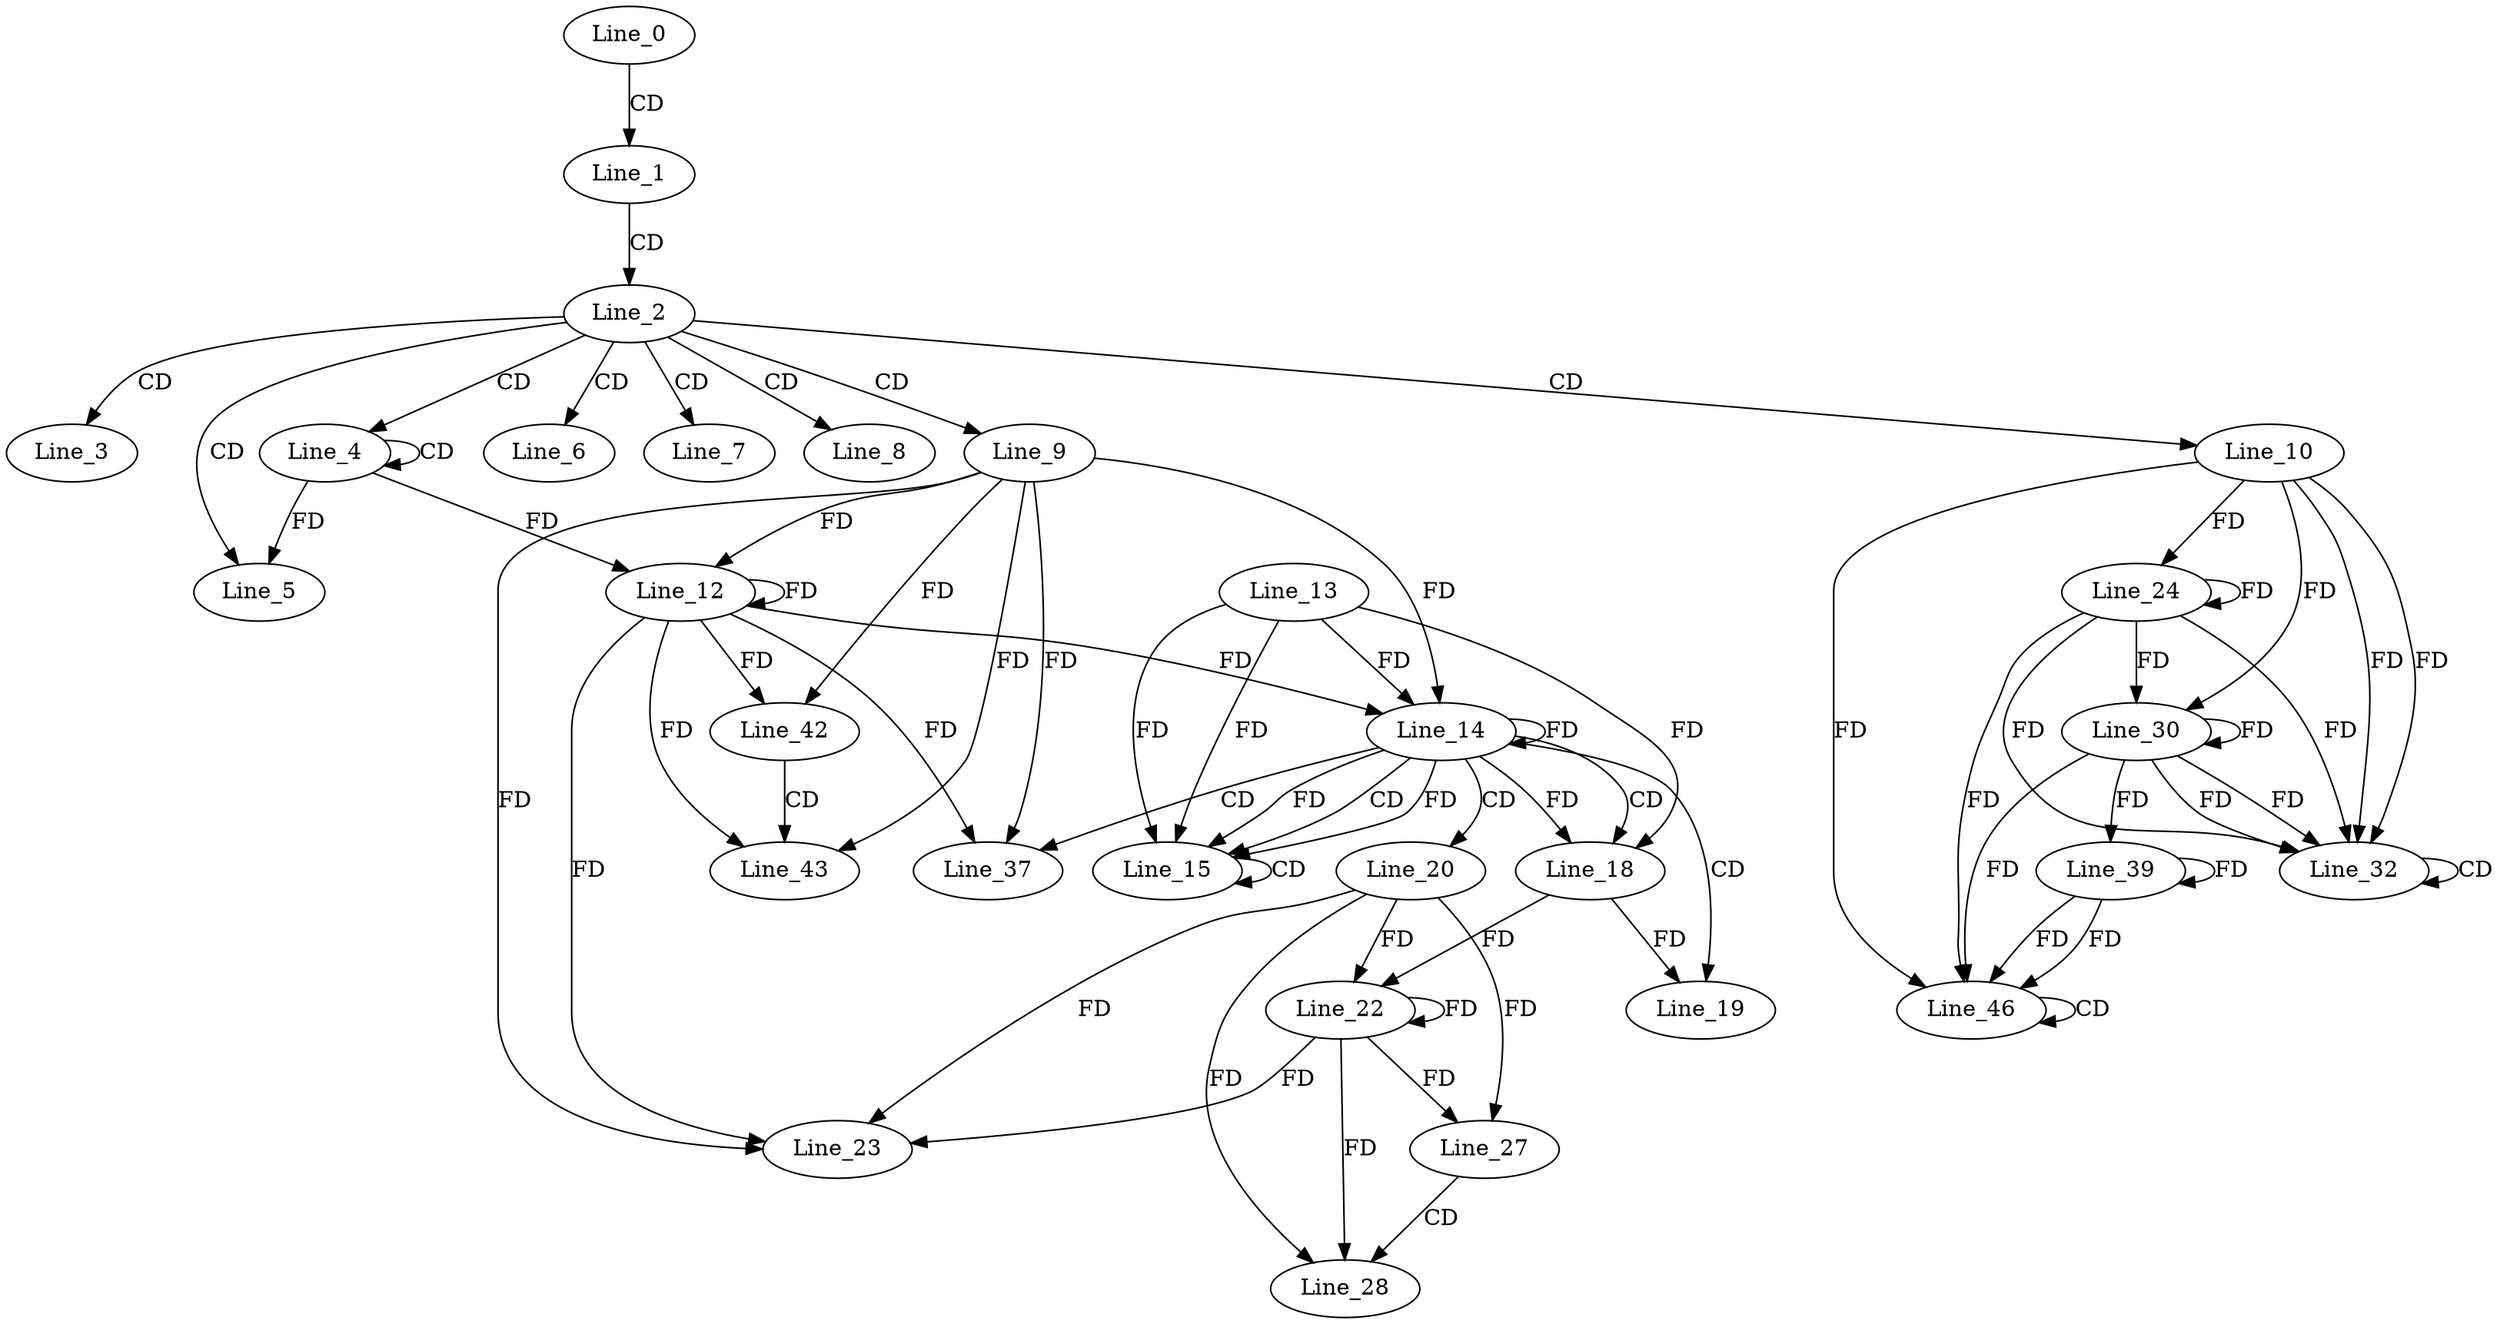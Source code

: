 digraph G {
  Line_0;
  Line_1;
  Line_2;
  Line_3;
  Line_3;
  Line_4;
  Line_4;
  Line_5;
  Line_6;
  Line_6;
  Line_7;
  Line_8;
  Line_8;
  Line_9;
  Line_10;
  Line_12;
  Line_12;
  Line_14;
  Line_13;
  Line_14;
  Line_14;
  Line_15;
  Line_15;
  Line_18;
  Line_18;
  Line_19;
  Line_19;
  Line_20;
  Line_22;
  Line_22;
  Line_23;
  Line_24;
  Line_27;
  Line_28;
  Line_30;
  Line_32;
  Line_32;
  Line_37;
  Line_39;
  Line_42;
  Line_43;
  Line_46;
  Line_46;
  Line_0 -> Line_1 [ label="CD" ];
  Line_1 -> Line_2 [ label="CD" ];
  Line_2 -> Line_3 [ label="CD" ];
  Line_2 -> Line_4 [ label="CD" ];
  Line_4 -> Line_4 [ label="CD" ];
  Line_2 -> Line_5 [ label="CD" ];
  Line_4 -> Line_5 [ label="FD" ];
  Line_2 -> Line_6 [ label="CD" ];
  Line_2 -> Line_7 [ label="CD" ];
  Line_2 -> Line_8 [ label="CD" ];
  Line_2 -> Line_9 [ label="CD" ];
  Line_2 -> Line_10 [ label="CD" ];
  Line_9 -> Line_12 [ label="FD" ];
  Line_12 -> Line_12 [ label="FD" ];
  Line_4 -> Line_12 [ label="FD" ];
  Line_14 -> Line_14 [ label="FD" ];
  Line_13 -> Line_14 [ label="FD" ];
  Line_9 -> Line_14 [ label="FD" ];
  Line_12 -> Line_14 [ label="FD" ];
  Line_14 -> Line_15 [ label="CD" ];
  Line_14 -> Line_15 [ label="FD" ];
  Line_13 -> Line_15 [ label="FD" ];
  Line_15 -> Line_15 [ label="CD" ];
  Line_14 -> Line_15 [ label="FD" ];
  Line_13 -> Line_15 [ label="FD" ];
  Line_14 -> Line_18 [ label="CD" ];
  Line_14 -> Line_18 [ label="FD" ];
  Line_13 -> Line_18 [ label="FD" ];
  Line_14 -> Line_19 [ label="CD" ];
  Line_18 -> Line_19 [ label="FD" ];
  Line_14 -> Line_20 [ label="CD" ];
  Line_20 -> Line_22 [ label="FD" ];
  Line_22 -> Line_22 [ label="FD" ];
  Line_18 -> Line_22 [ label="FD" ];
  Line_9 -> Line_23 [ label="FD" ];
  Line_12 -> Line_23 [ label="FD" ];
  Line_20 -> Line_23 [ label="FD" ];
  Line_22 -> Line_23 [ label="FD" ];
  Line_24 -> Line_24 [ label="FD" ];
  Line_10 -> Line_24 [ label="FD" ];
  Line_20 -> Line_27 [ label="FD" ];
  Line_22 -> Line_27 [ label="FD" ];
  Line_27 -> Line_28 [ label="CD" ];
  Line_20 -> Line_28 [ label="FD" ];
  Line_22 -> Line_28 [ label="FD" ];
  Line_24 -> Line_30 [ label="FD" ];
  Line_30 -> Line_30 [ label="FD" ];
  Line_10 -> Line_30 [ label="FD" ];
  Line_24 -> Line_32 [ label="FD" ];
  Line_30 -> Line_32 [ label="FD" ];
  Line_10 -> Line_32 [ label="FD" ];
  Line_32 -> Line_32 [ label="CD" ];
  Line_24 -> Line_32 [ label="FD" ];
  Line_30 -> Line_32 [ label="FD" ];
  Line_10 -> Line_32 [ label="FD" ];
  Line_14 -> Line_37 [ label="CD" ];
  Line_9 -> Line_37 [ label="FD" ];
  Line_12 -> Line_37 [ label="FD" ];
  Line_30 -> Line_39 [ label="FD" ];
  Line_39 -> Line_39 [ label="FD" ];
  Line_9 -> Line_42 [ label="FD" ];
  Line_12 -> Line_42 [ label="FD" ];
  Line_42 -> Line_43 [ label="CD" ];
  Line_9 -> Line_43 [ label="FD" ];
  Line_12 -> Line_43 [ label="FD" ];
  Line_39 -> Line_46 [ label="FD" ];
  Line_46 -> Line_46 [ label="CD" ];
  Line_24 -> Line_46 [ label="FD" ];
  Line_30 -> Line_46 [ label="FD" ];
  Line_10 -> Line_46 [ label="FD" ];
  Line_39 -> Line_46 [ label="FD" ];
}
